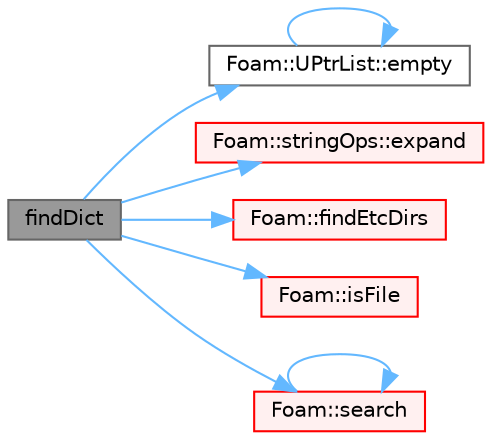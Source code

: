 digraph "findDict"
{
 // LATEX_PDF_SIZE
  bgcolor="transparent";
  edge [fontname=Helvetica,fontsize=10,labelfontname=Helvetica,labelfontsize=10];
  node [fontname=Helvetica,fontsize=10,shape=box,height=0.2,width=0.4];
  rankdir="LR";
  Node1 [id="Node000001",label="findDict",height=0.2,width=0.4,color="gray40", fillcolor="grey60", style="filled", fontcolor="black",tooltip=" "];
  Node1 -> Node2 [id="edge1_Node000001_Node000002",color="steelblue1",style="solid",tooltip=" "];
  Node2 [id="Node000002",label="Foam::UPtrList::empty",height=0.2,width=0.4,color="grey40", fillcolor="white", style="filled",URL="$classFoam_1_1UPtrList.html#a3f6fc5de06a318920d84f3c3742db07f",tooltip=" "];
  Node2 -> Node2 [id="edge2_Node000002_Node000002",color="steelblue1",style="solid",tooltip=" "];
  Node1 -> Node3 [id="edge3_Node000001_Node000003",color="steelblue1",style="solid",tooltip=" "];
  Node3 [id="Node000003",label="Foam::stringOps::expand",height=0.2,width=0.4,color="red", fillcolor="#FFF0F0", style="filled",URL="$namespaceFoam_1_1stringOps.html#aeaf940b4514d70b993aec45d5e7247eb",tooltip=" "];
  Node1 -> Node8 [id="edge4_Node000001_Node000008",color="steelblue1",style="solid",tooltip=" "];
  Node8 [id="Node000008",label="Foam::findEtcDirs",height=0.2,width=0.4,color="red", fillcolor="#FFF0F0", style="filled",URL="$namespaceFoam.html#aded013c21ed573764a1f2e6501ba76b7",tooltip=" "];
  Node1 -> Node13 [id="edge5_Node000001_Node000013",color="steelblue1",style="solid",tooltip=" "];
  Node13 [id="Node000013",label="Foam::isFile",height=0.2,width=0.4,color="red", fillcolor="#FFF0F0", style="filled",URL="$namespaceFoam.html#ab92b93858b389be9ee2bc4ef94af9e1f",tooltip=" "];
  Node1 -> Node19 [id="edge6_Node000001_Node000019",color="steelblue1",style="solid",tooltip=" "];
  Node19 [id="Node000019",label="Foam::search",height=0.2,width=0.4,color="red", fillcolor="#FFF0F0", style="filled",URL="$namespaceFoam.html#af960e9b0859dc8a5454cb180698f87f5",tooltip=" "];
  Node19 -> Node19 [id="edge7_Node000019_Node000019",color="steelblue1",style="solid",tooltip=" "];
}
